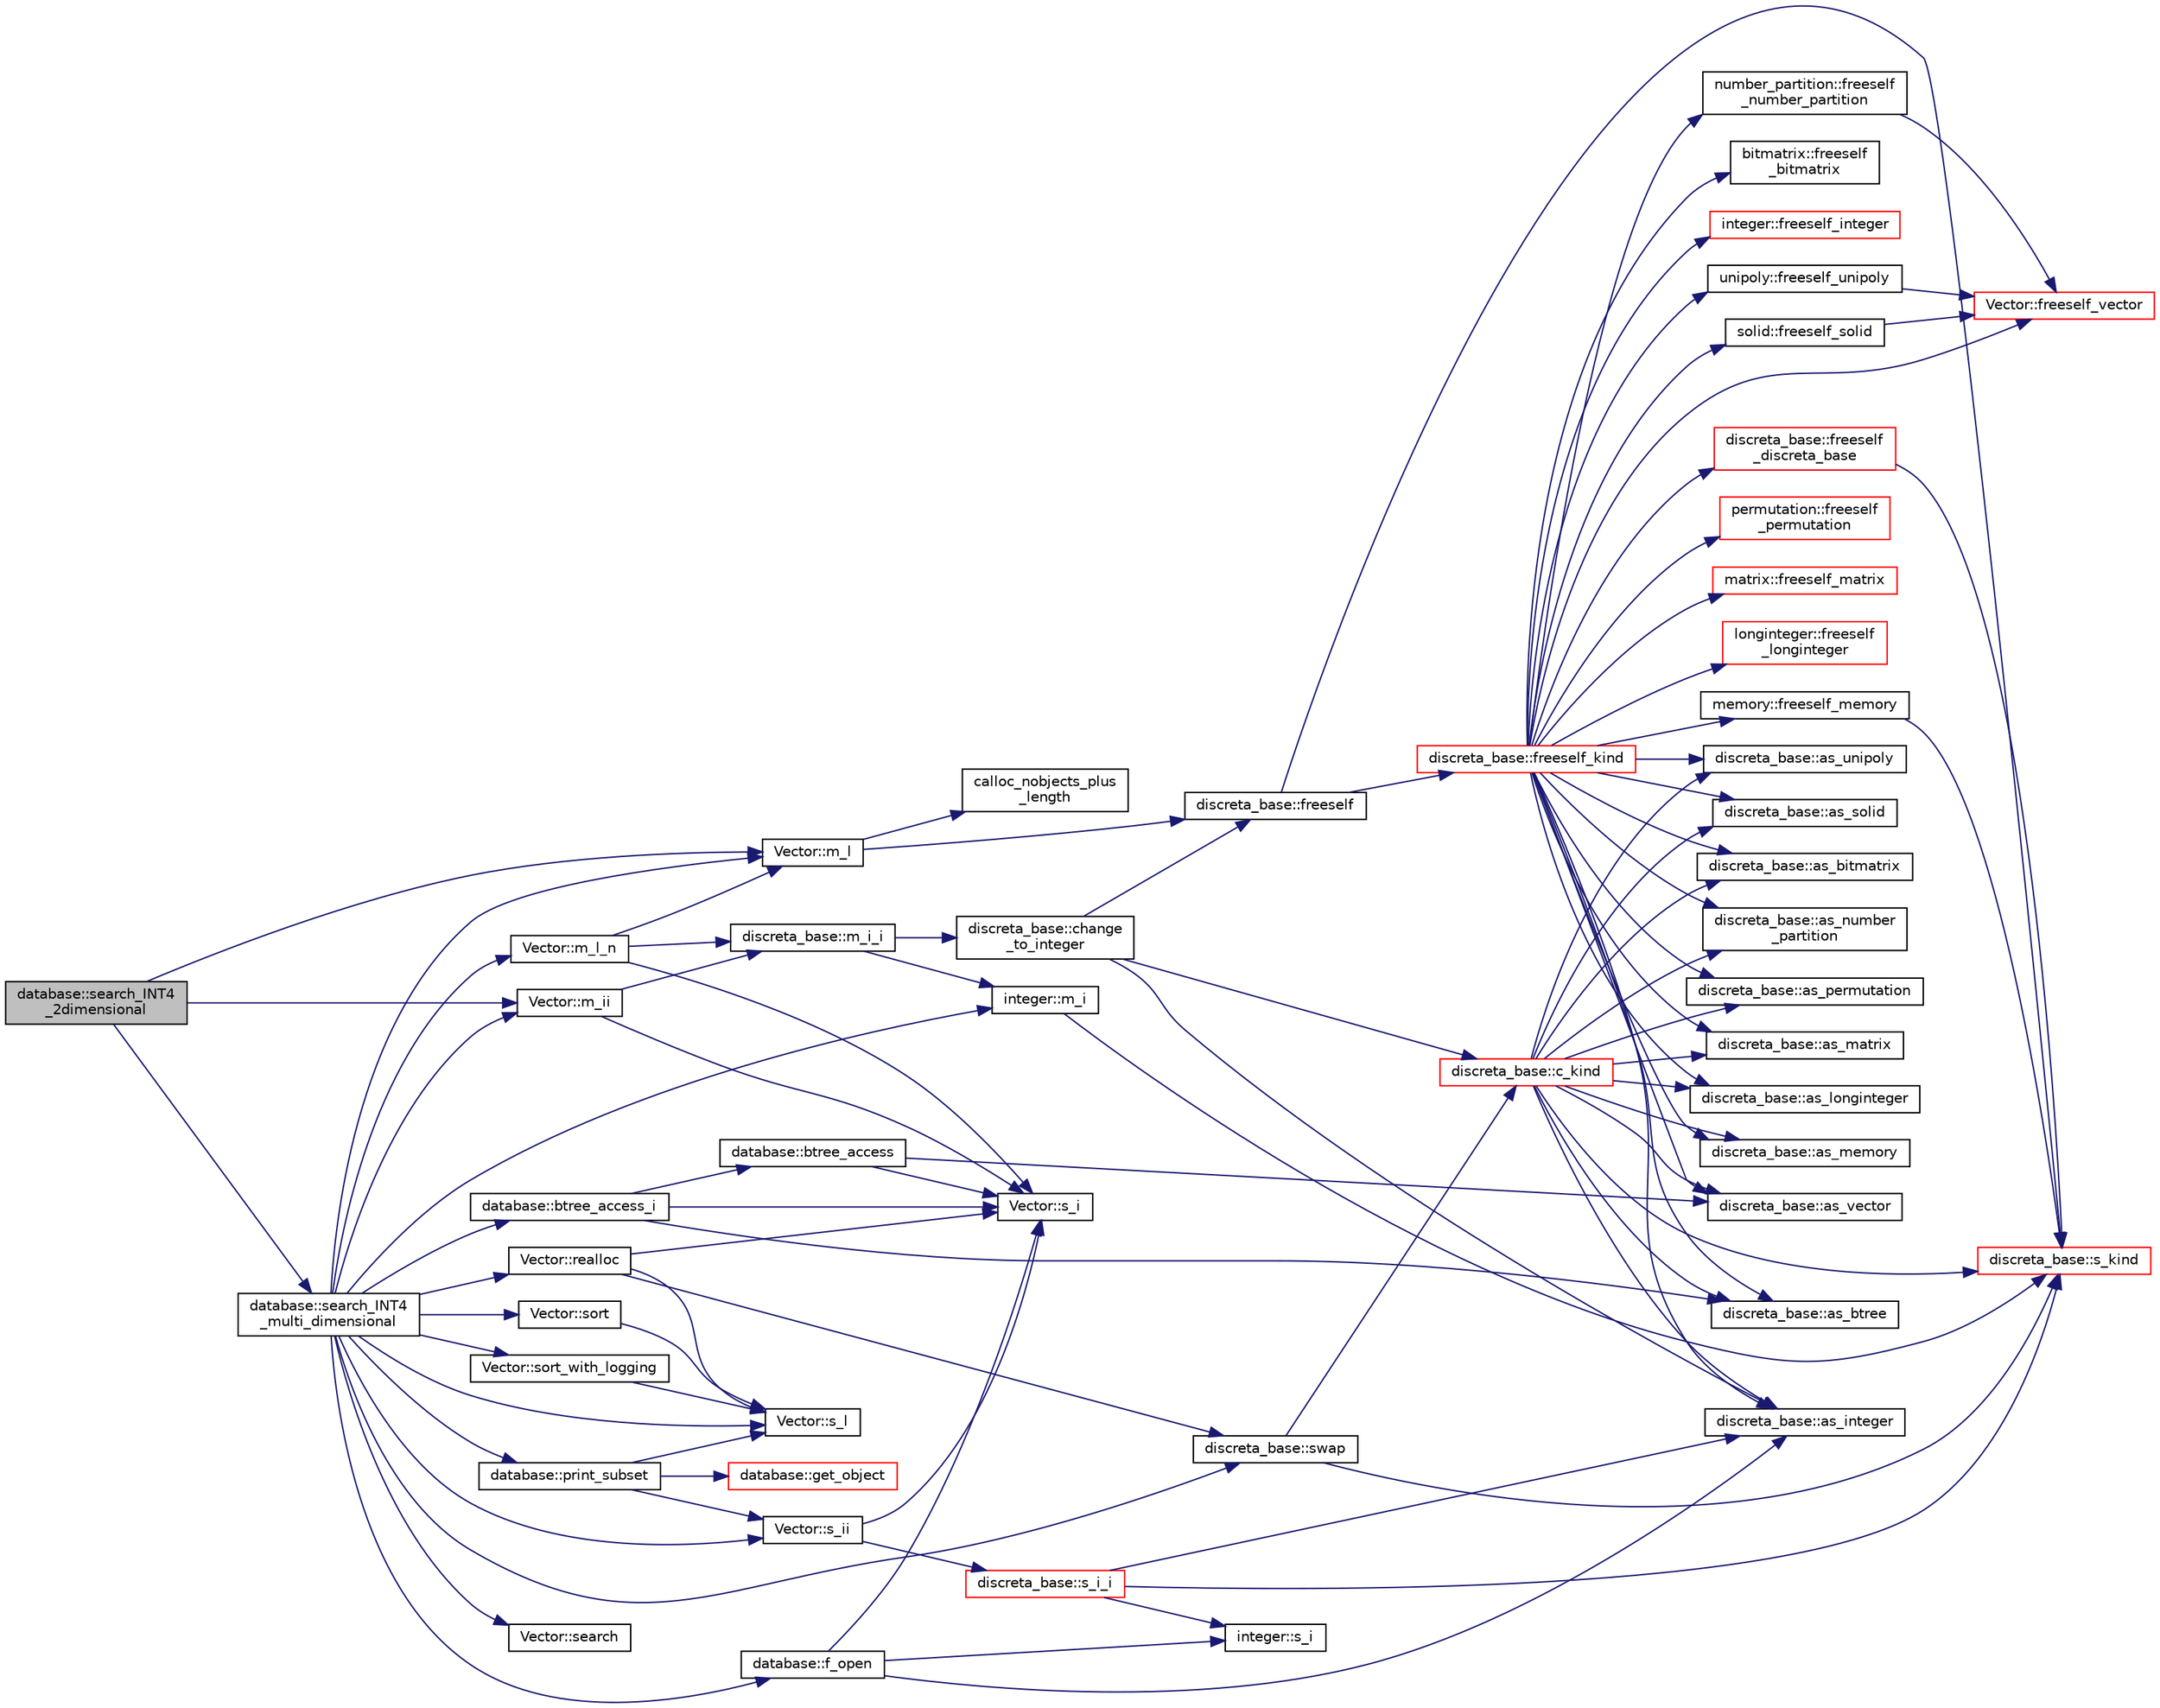 digraph "database::search_INT4_2dimensional"
{
  edge [fontname="Helvetica",fontsize="10",labelfontname="Helvetica",labelfontsize="10"];
  node [fontname="Helvetica",fontsize="10",shape=record];
  rankdir="LR";
  Node3027 [label="database::search_INT4\l_2dimensional",height=0.2,width=0.4,color="black", fillcolor="grey75", style="filled", fontcolor="black"];
  Node3027 -> Node3028 [color="midnightblue",fontsize="10",style="solid",fontname="Helvetica"];
  Node3028 [label="Vector::m_l",height=0.2,width=0.4,color="black", fillcolor="white", style="filled",URL="$d5/db2/class_vector.html#a00f5520c2a6b4f5282a1a8bcf8ea74eb"];
  Node3028 -> Node3029 [color="midnightblue",fontsize="10",style="solid",fontname="Helvetica"];
  Node3029 [label="discreta_base::freeself",height=0.2,width=0.4,color="black", fillcolor="white", style="filled",URL="$d7/d71/classdiscreta__base.html#a9a3c9501a562293b5667c11b9174d6e5"];
  Node3029 -> Node3030 [color="midnightblue",fontsize="10",style="solid",fontname="Helvetica"];
  Node3030 [label="discreta_base::freeself_kind",height=0.2,width=0.4,color="red", fillcolor="white", style="filled",URL="$d7/d71/classdiscreta__base.html#a63a23ada2165b3838fab719ed458cec8"];
  Node3030 -> Node3031 [color="midnightblue",fontsize="10",style="solid",fontname="Helvetica"];
  Node3031 [label="discreta_base::freeself\l_discreta_base",height=0.2,width=0.4,color="red", fillcolor="white", style="filled",URL="$d7/d71/classdiscreta__base.html#a8b1ec2cee4566034441e066dc2c027db"];
  Node3031 -> Node3032 [color="midnightblue",fontsize="10",style="solid",fontname="Helvetica"];
  Node3032 [label="discreta_base::s_kind",height=0.2,width=0.4,color="red", fillcolor="white", style="filled",URL="$d7/d71/classdiscreta__base.html#a8a830025c74adbbc3362418a7c2ba157"];
  Node3030 -> Node3038 [color="midnightblue",fontsize="10",style="solid",fontname="Helvetica"];
  Node3038 [label="discreta_base::as_integer",height=0.2,width=0.4,color="black", fillcolor="white", style="filled",URL="$d7/d71/classdiscreta__base.html#a00d7691eaf874fd283d942692fe8dd26"];
  Node3030 -> Node3039 [color="midnightblue",fontsize="10",style="solid",fontname="Helvetica"];
  Node3039 [label="integer::freeself_integer",height=0.2,width=0.4,color="red", fillcolor="white", style="filled",URL="$d0/de5/classinteger.html#a02eb557612c9db1820dd75a77151edc0"];
  Node3030 -> Node3040 [color="midnightblue",fontsize="10",style="solid",fontname="Helvetica"];
  Node3040 [label="discreta_base::as_vector",height=0.2,width=0.4,color="black", fillcolor="white", style="filled",URL="$d7/d71/classdiscreta__base.html#a7bdd6cae39c380b128ee9e17e42cf020"];
  Node3030 -> Node3041 [color="midnightblue",fontsize="10",style="solid",fontname="Helvetica"];
  Node3041 [label="Vector::freeself_vector",height=0.2,width=0.4,color="red", fillcolor="white", style="filled",URL="$d5/db2/class_vector.html#ad55c58937ca8fb342247a2c0fb572d20"];
  Node3030 -> Node3043 [color="midnightblue",fontsize="10",style="solid",fontname="Helvetica"];
  Node3043 [label="discreta_base::as_number\l_partition",height=0.2,width=0.4,color="black", fillcolor="white", style="filled",URL="$d7/d71/classdiscreta__base.html#a307aa09de0e925d46697707968ffab00"];
  Node3030 -> Node3044 [color="midnightblue",fontsize="10",style="solid",fontname="Helvetica"];
  Node3044 [label="number_partition::freeself\l_number_partition",height=0.2,width=0.4,color="black", fillcolor="white", style="filled",URL="$df/d50/classnumber__partition.html#aa74111c1c8cd218b654e7b7c1ca42eb5"];
  Node3044 -> Node3041 [color="midnightblue",fontsize="10",style="solid",fontname="Helvetica"];
  Node3030 -> Node3045 [color="midnightblue",fontsize="10",style="solid",fontname="Helvetica"];
  Node3045 [label="discreta_base::as_permutation",height=0.2,width=0.4,color="black", fillcolor="white", style="filled",URL="$d7/d71/classdiscreta__base.html#aa4e72f36a82984239b12ae831e131098"];
  Node3030 -> Node3046 [color="midnightblue",fontsize="10",style="solid",fontname="Helvetica"];
  Node3046 [label="permutation::freeself\l_permutation",height=0.2,width=0.4,color="red", fillcolor="white", style="filled",URL="$d0/d08/classpermutation.html#a1f86343fa765d71c976d79e5ce372c12"];
  Node3030 -> Node3047 [color="midnightblue",fontsize="10",style="solid",fontname="Helvetica"];
  Node3047 [label="discreta_base::as_matrix",height=0.2,width=0.4,color="black", fillcolor="white", style="filled",URL="$d7/d71/classdiscreta__base.html#ae4d7f56d917a4707b838fbffde6467ff"];
  Node3030 -> Node3048 [color="midnightblue",fontsize="10",style="solid",fontname="Helvetica"];
  Node3048 [label="matrix::freeself_matrix",height=0.2,width=0.4,color="red", fillcolor="white", style="filled",URL="$d1/d8d/classmatrix.html#ab47d61820499f35c15bf82fb6a3b9bd1"];
  Node3030 -> Node3050 [color="midnightblue",fontsize="10",style="solid",fontname="Helvetica"];
  Node3050 [label="discreta_base::as_longinteger",height=0.2,width=0.4,color="black", fillcolor="white", style="filled",URL="$d7/d71/classdiscreta__base.html#a20a094639eb711b10c8694c51937f7cd"];
  Node3030 -> Node3051 [color="midnightblue",fontsize="10",style="solid",fontname="Helvetica"];
  Node3051 [label="longinteger::freeself\l_longinteger",height=0.2,width=0.4,color="red", fillcolor="white", style="filled",URL="$d3/d71/classlonginteger.html#a82006f4b7c6bf897de0387497e16c219"];
  Node3030 -> Node3053 [color="midnightblue",fontsize="10",style="solid",fontname="Helvetica"];
  Node3053 [label="discreta_base::as_memory",height=0.2,width=0.4,color="black", fillcolor="white", style="filled",URL="$d7/d71/classdiscreta__base.html#ad94b2d7dce0cd4fa22db57f6e79c4bd2"];
  Node3030 -> Node3054 [color="midnightblue",fontsize="10",style="solid",fontname="Helvetica"];
  Node3054 [label="memory::freeself_memory",height=0.2,width=0.4,color="black", fillcolor="white", style="filled",URL="$d8/d99/classmemory.html#a19366f9105d79a0e818cc19255d7ef4f"];
  Node3054 -> Node3032 [color="midnightblue",fontsize="10",style="solid",fontname="Helvetica"];
  Node3030 -> Node3055 [color="midnightblue",fontsize="10",style="solid",fontname="Helvetica"];
  Node3055 [label="discreta_base::as_unipoly",height=0.2,width=0.4,color="black", fillcolor="white", style="filled",URL="$d7/d71/classdiscreta__base.html#ad50d8027f039fe5c2478cddb243adc9d"];
  Node3030 -> Node3056 [color="midnightblue",fontsize="10",style="solid",fontname="Helvetica"];
  Node3056 [label="unipoly::freeself_unipoly",height=0.2,width=0.4,color="black", fillcolor="white", style="filled",URL="$d1/d89/classunipoly.html#aad315db6c6adb555a0c63877aab7d27e"];
  Node3056 -> Node3041 [color="midnightblue",fontsize="10",style="solid",fontname="Helvetica"];
  Node3030 -> Node3057 [color="midnightblue",fontsize="10",style="solid",fontname="Helvetica"];
  Node3057 [label="discreta_base::as_solid",height=0.2,width=0.4,color="black", fillcolor="white", style="filled",URL="$d7/d71/classdiscreta__base.html#a1fc5f2b85ec97ab0a69dd64903c970a5"];
  Node3030 -> Node3058 [color="midnightblue",fontsize="10",style="solid",fontname="Helvetica"];
  Node3058 [label="solid::freeself_solid",height=0.2,width=0.4,color="black", fillcolor="white", style="filled",URL="$d8/def/classsolid.html#a84c2f0abd7b24b1cf2ccefa9c99567fe"];
  Node3058 -> Node3041 [color="midnightblue",fontsize="10",style="solid",fontname="Helvetica"];
  Node3030 -> Node3059 [color="midnightblue",fontsize="10",style="solid",fontname="Helvetica"];
  Node3059 [label="discreta_base::as_bitmatrix",height=0.2,width=0.4,color="black", fillcolor="white", style="filled",URL="$d7/d71/classdiscreta__base.html#a071ad54ea8ef6c9d1d15f532e5a76df6"];
  Node3030 -> Node3060 [color="midnightblue",fontsize="10",style="solid",fontname="Helvetica"];
  Node3060 [label="bitmatrix::freeself\l_bitmatrix",height=0.2,width=0.4,color="black", fillcolor="white", style="filled",URL="$de/dc8/classbitmatrix.html#a4b84eed56a244df63819eae6b7ba1eff"];
  Node3030 -> Node3071 [color="midnightblue",fontsize="10",style="solid",fontname="Helvetica"];
  Node3071 [label="discreta_base::as_btree",height=0.2,width=0.4,color="black", fillcolor="white", style="filled",URL="$d7/d71/classdiscreta__base.html#a78e76674cef2ec113c17989c11288778"];
  Node3029 -> Node3032 [color="midnightblue",fontsize="10",style="solid",fontname="Helvetica"];
  Node3028 -> Node3077 [color="midnightblue",fontsize="10",style="solid",fontname="Helvetica"];
  Node3077 [label="calloc_nobjects_plus\l_length",height=0.2,width=0.4,color="black", fillcolor="white", style="filled",URL="$d9/d60/discreta_8h.html#a71599d54c8c17dfa065a363f5cdd0aa4"];
  Node3027 -> Node3078 [color="midnightblue",fontsize="10",style="solid",fontname="Helvetica"];
  Node3078 [label="Vector::m_ii",height=0.2,width=0.4,color="black", fillcolor="white", style="filled",URL="$d5/db2/class_vector.html#aa6a97eabb43f192a47947f4f6acbb04d"];
  Node3078 -> Node3079 [color="midnightblue",fontsize="10",style="solid",fontname="Helvetica"];
  Node3079 [label="Vector::s_i",height=0.2,width=0.4,color="black", fillcolor="white", style="filled",URL="$d5/db2/class_vector.html#a1c4fe1752523df8119f70dd550244871"];
  Node3078 -> Node3080 [color="midnightblue",fontsize="10",style="solid",fontname="Helvetica"];
  Node3080 [label="discreta_base::m_i_i",height=0.2,width=0.4,color="black", fillcolor="white", style="filled",URL="$d7/d71/classdiscreta__base.html#aa231464a9d4bc233f66608021c9ad997"];
  Node3080 -> Node3081 [color="midnightblue",fontsize="10",style="solid",fontname="Helvetica"];
  Node3081 [label="discreta_base::change\l_to_integer",height=0.2,width=0.4,color="black", fillcolor="white", style="filled",URL="$d7/d71/classdiscreta__base.html#a58a5a5bd8f8e6f2dd7b4483b66dc7bb9"];
  Node3081 -> Node3029 [color="midnightblue",fontsize="10",style="solid",fontname="Helvetica"];
  Node3081 -> Node3082 [color="midnightblue",fontsize="10",style="solid",fontname="Helvetica"];
  Node3082 [label="discreta_base::c_kind",height=0.2,width=0.4,color="red", fillcolor="white", style="filled",URL="$d7/d71/classdiscreta__base.html#adc2ff61589c2d083688e7a43f333cb62"];
  Node3082 -> Node3038 [color="midnightblue",fontsize="10",style="solid",fontname="Helvetica"];
  Node3082 -> Node3040 [color="midnightblue",fontsize="10",style="solid",fontname="Helvetica"];
  Node3082 -> Node3043 [color="midnightblue",fontsize="10",style="solid",fontname="Helvetica"];
  Node3082 -> Node3045 [color="midnightblue",fontsize="10",style="solid",fontname="Helvetica"];
  Node3082 -> Node3047 [color="midnightblue",fontsize="10",style="solid",fontname="Helvetica"];
  Node3082 -> Node3050 [color="midnightblue",fontsize="10",style="solid",fontname="Helvetica"];
  Node3082 -> Node3053 [color="midnightblue",fontsize="10",style="solid",fontname="Helvetica"];
  Node3082 -> Node3055 [color="midnightblue",fontsize="10",style="solid",fontname="Helvetica"];
  Node3082 -> Node3057 [color="midnightblue",fontsize="10",style="solid",fontname="Helvetica"];
  Node3082 -> Node3059 [color="midnightblue",fontsize="10",style="solid",fontname="Helvetica"];
  Node3082 -> Node3071 [color="midnightblue",fontsize="10",style="solid",fontname="Helvetica"];
  Node3082 -> Node3032 [color="midnightblue",fontsize="10",style="solid",fontname="Helvetica"];
  Node3081 -> Node3038 [color="midnightblue",fontsize="10",style="solid",fontname="Helvetica"];
  Node3080 -> Node3104 [color="midnightblue",fontsize="10",style="solid",fontname="Helvetica"];
  Node3104 [label="integer::m_i",height=0.2,width=0.4,color="black", fillcolor="white", style="filled",URL="$d0/de5/classinteger.html#a869091f0a0f35f5354c8c4a70250e8a9"];
  Node3104 -> Node3032 [color="midnightblue",fontsize="10",style="solid",fontname="Helvetica"];
  Node3027 -> Node3105 [color="midnightblue",fontsize="10",style="solid",fontname="Helvetica"];
  Node3105 [label="database::search_INT4\l_multi_dimensional",height=0.2,width=0.4,color="black", fillcolor="white", style="filled",URL="$db/d72/classdatabase.html#a43a31b0e56d1401185a452a6686666aa"];
  Node3105 -> Node3106 [color="midnightblue",fontsize="10",style="solid",fontname="Helvetica"];
  Node3106 [label="database::f_open",height=0.2,width=0.4,color="black", fillcolor="white", style="filled",URL="$db/d72/classdatabase.html#a2cac52c70b09d1a6771bddab2220b3e7"];
  Node3106 -> Node3079 [color="midnightblue",fontsize="10",style="solid",fontname="Helvetica"];
  Node3106 -> Node3038 [color="midnightblue",fontsize="10",style="solid",fontname="Helvetica"];
  Node3106 -> Node3107 [color="midnightblue",fontsize="10",style="solid",fontname="Helvetica"];
  Node3107 [label="integer::s_i",height=0.2,width=0.4,color="black", fillcolor="white", style="filled",URL="$d0/de5/classinteger.html#adf28e9f94d4c844adaa950deeb80b904"];
  Node3105 -> Node3028 [color="midnightblue",fontsize="10",style="solid",fontname="Helvetica"];
  Node3105 -> Node3108 [color="midnightblue",fontsize="10",style="solid",fontname="Helvetica"];
  Node3108 [label="Vector::s_l",height=0.2,width=0.4,color="black", fillcolor="white", style="filled",URL="$d5/db2/class_vector.html#ad2dc082288f858d22a528832289e0704"];
  Node3105 -> Node3109 [color="midnightblue",fontsize="10",style="solid",fontname="Helvetica"];
  Node3109 [label="Vector::m_l_n",height=0.2,width=0.4,color="black", fillcolor="white", style="filled",URL="$d5/db2/class_vector.html#a5c7c126e6266ecdc832c5ce5bc1cca2f"];
  Node3109 -> Node3028 [color="midnightblue",fontsize="10",style="solid",fontname="Helvetica"];
  Node3109 -> Node3079 [color="midnightblue",fontsize="10",style="solid",fontname="Helvetica"];
  Node3109 -> Node3080 [color="midnightblue",fontsize="10",style="solid",fontname="Helvetica"];
  Node3105 -> Node3110 [color="midnightblue",fontsize="10",style="solid",fontname="Helvetica"];
  Node3110 [label="Vector::s_ii",height=0.2,width=0.4,color="black", fillcolor="white", style="filled",URL="$d5/db2/class_vector.html#a75d4942cc7b9794717b4846c10520db8"];
  Node3110 -> Node3079 [color="midnightblue",fontsize="10",style="solid",fontname="Helvetica"];
  Node3110 -> Node3111 [color="midnightblue",fontsize="10",style="solid",fontname="Helvetica"];
  Node3111 [label="discreta_base::s_i_i",height=0.2,width=0.4,color="red", fillcolor="white", style="filled",URL="$d7/d71/classdiscreta__base.html#aadb92c01fbe69b3034b0214b33fbc735"];
  Node3111 -> Node3032 [color="midnightblue",fontsize="10",style="solid",fontname="Helvetica"];
  Node3111 -> Node3038 [color="midnightblue",fontsize="10",style="solid",fontname="Helvetica"];
  Node3111 -> Node3107 [color="midnightblue",fontsize="10",style="solid",fontname="Helvetica"];
  Node3105 -> Node3112 [color="midnightblue",fontsize="10",style="solid",fontname="Helvetica"];
  Node3112 [label="database::btree_access_i",height=0.2,width=0.4,color="black", fillcolor="white", style="filled",URL="$db/d72/classdatabase.html#a215047d1b32b8bd54f91a7bdca168eee"];
  Node3112 -> Node3113 [color="midnightblue",fontsize="10",style="solid",fontname="Helvetica"];
  Node3113 [label="database::btree_access",height=0.2,width=0.4,color="black", fillcolor="white", style="filled",URL="$db/d72/classdatabase.html#a30109ba5488b06111439f887fc1ac499"];
  Node3113 -> Node3079 [color="midnightblue",fontsize="10",style="solid",fontname="Helvetica"];
  Node3113 -> Node3040 [color="midnightblue",fontsize="10",style="solid",fontname="Helvetica"];
  Node3112 -> Node3079 [color="midnightblue",fontsize="10",style="solid",fontname="Helvetica"];
  Node3112 -> Node3071 [color="midnightblue",fontsize="10",style="solid",fontname="Helvetica"];
  Node3105 -> Node3078 [color="midnightblue",fontsize="10",style="solid",fontname="Helvetica"];
  Node3105 -> Node3114 [color="midnightblue",fontsize="10",style="solid",fontname="Helvetica"];
  Node3114 [label="Vector::sort_with_logging",height=0.2,width=0.4,color="black", fillcolor="white", style="filled",URL="$d5/db2/class_vector.html#a5bcaeb8778ea91df5f29f9f3eb9913d4"];
  Node3114 -> Node3108 [color="midnightblue",fontsize="10",style="solid",fontname="Helvetica"];
  Node3105 -> Node3115 [color="midnightblue",fontsize="10",style="solid",fontname="Helvetica"];
  Node3115 [label="Vector::sort",height=0.2,width=0.4,color="black", fillcolor="white", style="filled",URL="$d5/db2/class_vector.html#ae50ef8643d10e954cb3b34cb33ce97e9"];
  Node3115 -> Node3108 [color="midnightblue",fontsize="10",style="solid",fontname="Helvetica"];
  Node3105 -> Node3116 [color="midnightblue",fontsize="10",style="solid",fontname="Helvetica"];
  Node3116 [label="database::print_subset",height=0.2,width=0.4,color="black", fillcolor="white", style="filled",URL="$db/d72/classdatabase.html#a8b454f5428b3f00a2de497f21d73f3fa"];
  Node3116 -> Node3108 [color="midnightblue",fontsize="10",style="solid",fontname="Helvetica"];
  Node3116 -> Node3117 [color="midnightblue",fontsize="10",style="solid",fontname="Helvetica"];
  Node3117 [label="database::get_object",height=0.2,width=0.4,color="red", fillcolor="white", style="filled",URL="$db/d72/classdatabase.html#a2f58ec1301addabc2fb6544038e108c6"];
  Node3116 -> Node3110 [color="midnightblue",fontsize="10",style="solid",fontname="Helvetica"];
  Node3105 -> Node3104 [color="midnightblue",fontsize="10",style="solid",fontname="Helvetica"];
  Node3105 -> Node3125 [color="midnightblue",fontsize="10",style="solid",fontname="Helvetica"];
  Node3125 [label="Vector::search",height=0.2,width=0.4,color="black", fillcolor="white", style="filled",URL="$d5/db2/class_vector.html#a0b2bba0162e65dffa24b4e4660bfd4e2"];
  Node3105 -> Node3126 [color="midnightblue",fontsize="10",style="solid",fontname="Helvetica"];
  Node3126 [label="Vector::realloc",height=0.2,width=0.4,color="black", fillcolor="white", style="filled",URL="$d5/db2/class_vector.html#a00aff28a4a7cacc8c5aaf44b6f3fb3a5"];
  Node3126 -> Node3108 [color="midnightblue",fontsize="10",style="solid",fontname="Helvetica"];
  Node3126 -> Node3079 [color="midnightblue",fontsize="10",style="solid",fontname="Helvetica"];
  Node3126 -> Node3127 [color="midnightblue",fontsize="10",style="solid",fontname="Helvetica"];
  Node3127 [label="discreta_base::swap",height=0.2,width=0.4,color="black", fillcolor="white", style="filled",URL="$d7/d71/classdiscreta__base.html#a2e8acbb9d3476675dac5b6a583b0293e"];
  Node3127 -> Node3032 [color="midnightblue",fontsize="10",style="solid",fontname="Helvetica"];
  Node3127 -> Node3082 [color="midnightblue",fontsize="10",style="solid",fontname="Helvetica"];
  Node3105 -> Node3127 [color="midnightblue",fontsize="10",style="solid",fontname="Helvetica"];
}

